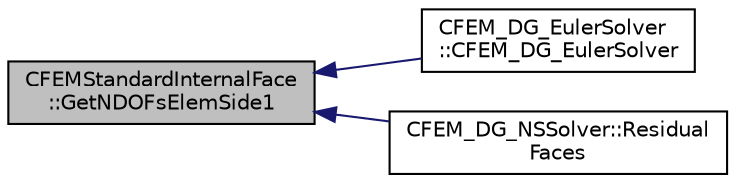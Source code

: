 digraph "CFEMStandardInternalFace::GetNDOFsElemSide1"
{
  edge [fontname="Helvetica",fontsize="10",labelfontname="Helvetica",labelfontsize="10"];
  node [fontname="Helvetica",fontsize="10",shape=record];
  rankdir="LR";
  Node105 [label="CFEMStandardInternalFace\l::GetNDOFsElemSide1",height=0.2,width=0.4,color="black", fillcolor="grey75", style="filled", fontcolor="black"];
  Node105 -> Node106 [dir="back",color="midnightblue",fontsize="10",style="solid",fontname="Helvetica"];
  Node106 [label="CFEM_DG_EulerSolver\l::CFEM_DG_EulerSolver",height=0.2,width=0.4,color="black", fillcolor="white", style="filled",URL="$class_c_f_e_m___d_g___euler_solver.html#a677fa998b78bd489a3f8bee0d56623dd"];
  Node105 -> Node107 [dir="back",color="midnightblue",fontsize="10",style="solid",fontname="Helvetica"];
  Node107 [label="CFEM_DG_NSSolver::Residual\lFaces",height=0.2,width=0.4,color="black", fillcolor="white", style="filled",URL="$class_c_f_e_m___d_g___n_s_solver.html#a5afc06c0edede6e3917a6b24158930ba",tooltip="Compute the spatial residual for the given range of faces. "];
}
